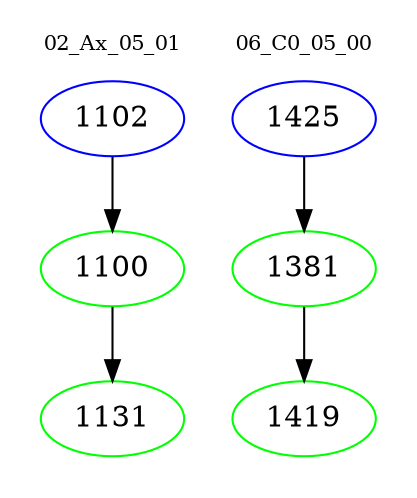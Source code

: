 digraph{
subgraph cluster_0 {
color = white
label = "02_Ax_05_01";
fontsize=10;
T0_1102 [label="1102", color="blue"]
T0_1102 -> T0_1100 [color="black"]
T0_1100 [label="1100", color="green"]
T0_1100 -> T0_1131 [color="black"]
T0_1131 [label="1131", color="green"]
}
subgraph cluster_1 {
color = white
label = "06_C0_05_00";
fontsize=10;
T1_1425 [label="1425", color="blue"]
T1_1425 -> T1_1381 [color="black"]
T1_1381 [label="1381", color="green"]
T1_1381 -> T1_1419 [color="black"]
T1_1419 [label="1419", color="green"]
}
}
